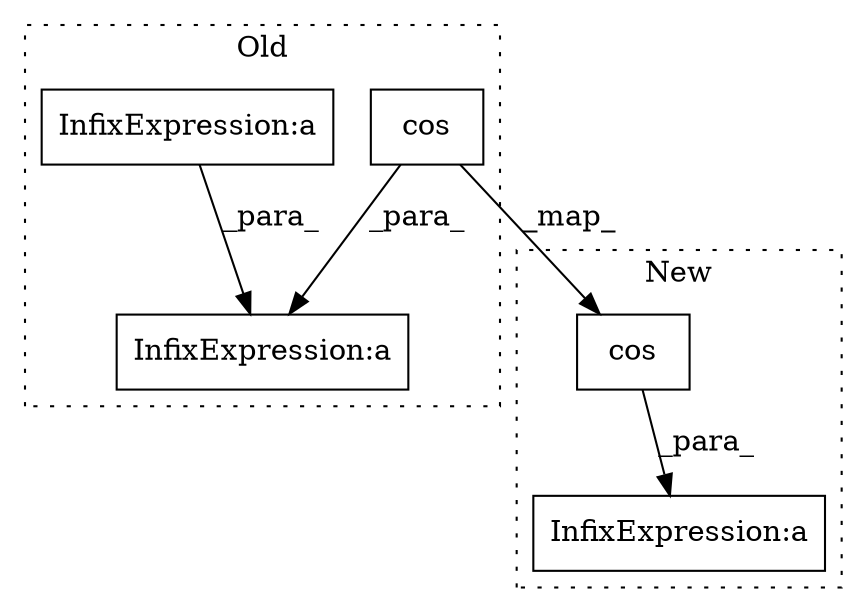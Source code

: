 digraph G {
subgraph cluster0 {
1 [label="cos" a="32" s="2285,2297" l="4,1" shape="box"];
4 [label="InfixExpression:a" a="27" s="2276" l="3" shape="box"];
5 [label="InfixExpression:a" a="27" s="2145" l="3" shape="box"];
label = "Old";
style="dotted";
}
subgraph cluster1 {
2 [label="cos" a="32" s="1297,1304" l="4,1" shape="box"];
3 [label="InfixExpression:a" a="27" s="2336" l="3" shape="box"];
label = "New";
style="dotted";
}
1 -> 4 [label="_para_"];
1 -> 2 [label="_map_"];
2 -> 3 [label="_para_"];
5 -> 4 [label="_para_"];
}